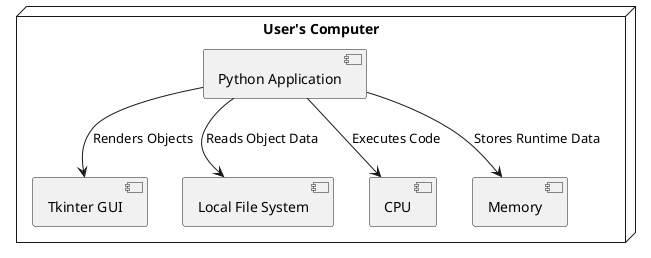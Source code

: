 @startuml PhysicalView
node "User's Computer" {
    [Python Application] 
    [Tkinter GUI] 
    [Local File System] 
    [CPU] 
    [Memory]
    
    [Python Application] --> [Tkinter GUI] : Renders Objects
    [Python Application] --> [Local File System] : Reads Object Data
    [Python Application] --> [CPU] : Executes Code
    [Python Application] --> [Memory] : Stores Runtime Data
}
@enduml
